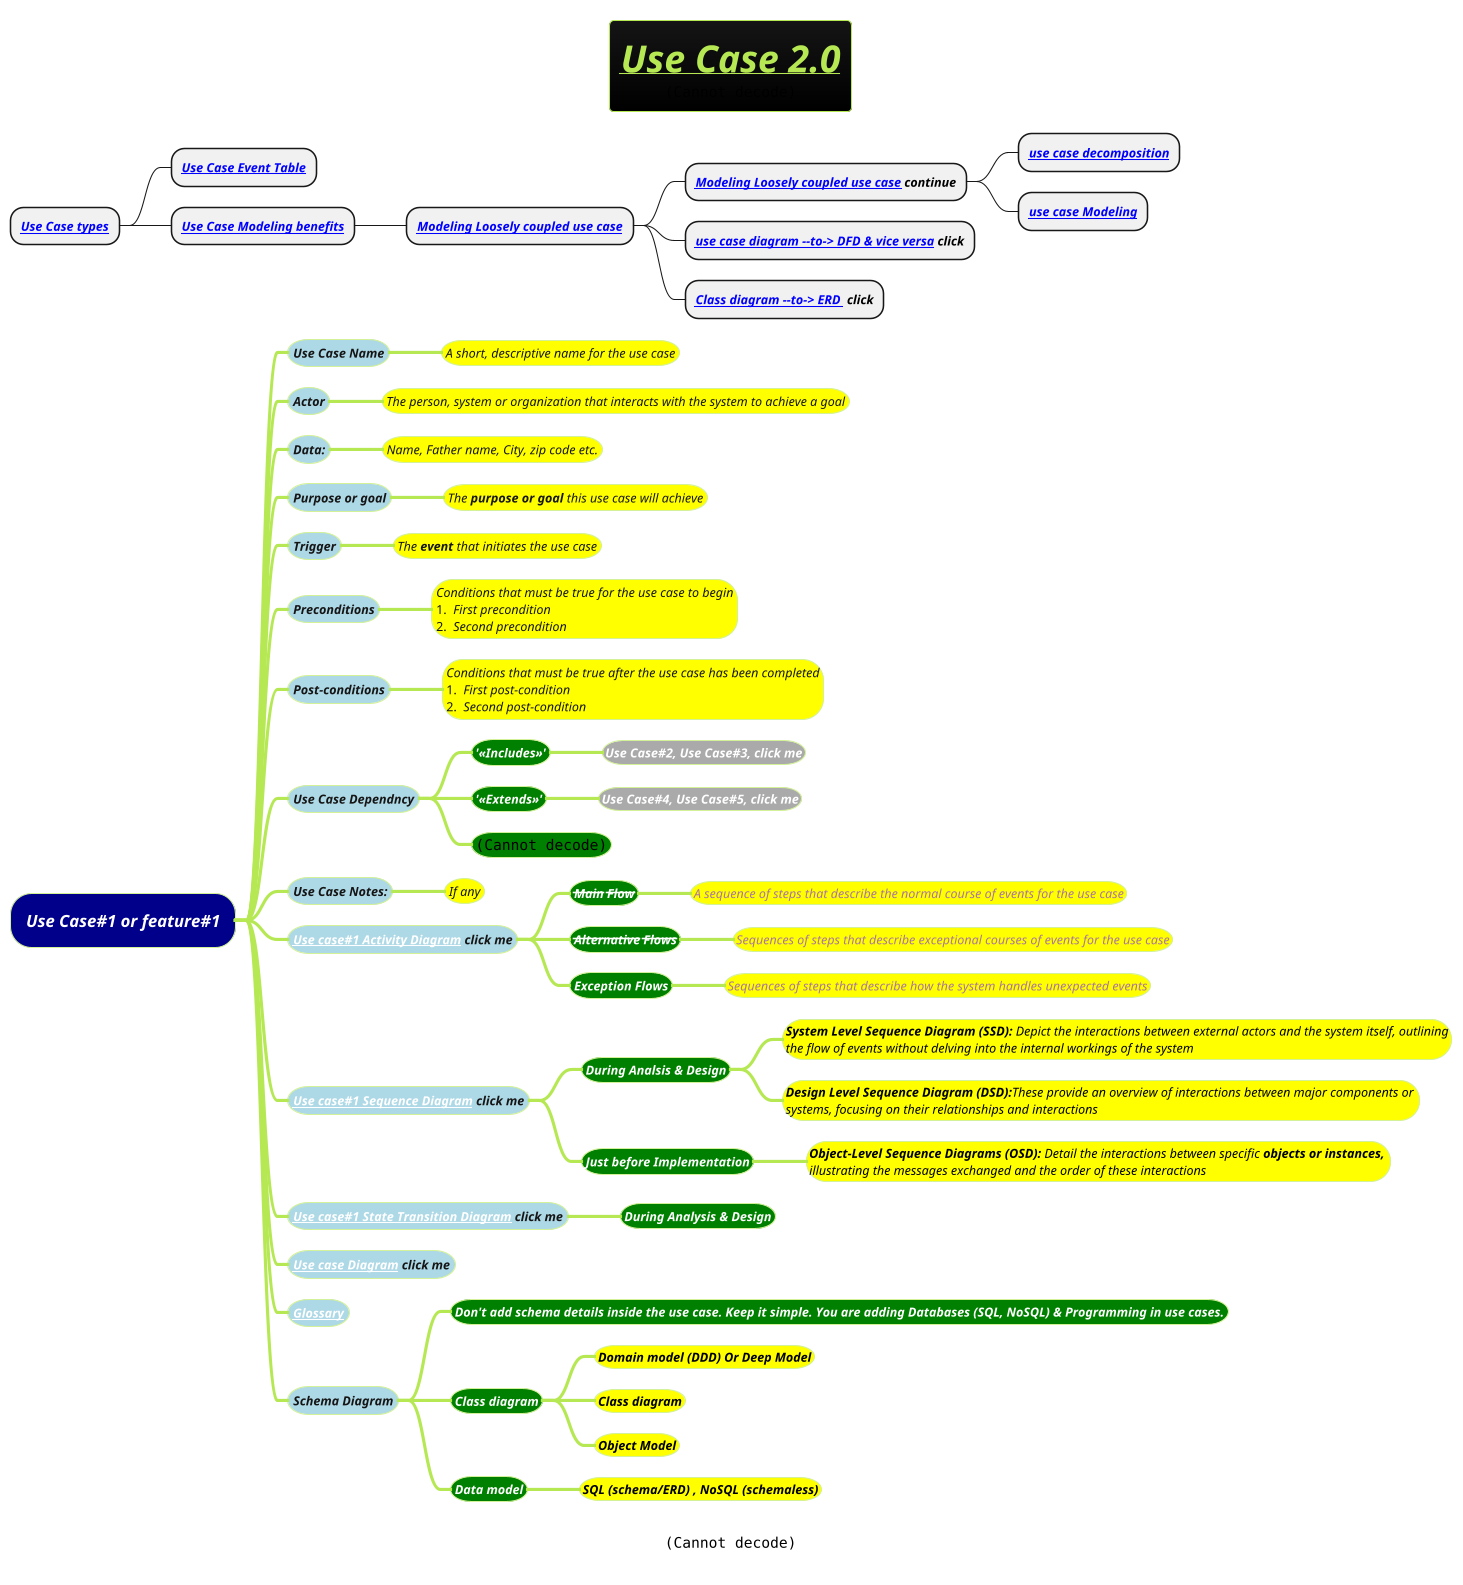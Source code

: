 @startmindmap
title =  <b><i><u>Use Case 2.0\n<img:img.png{scale=0.7}>
caption <img:img_1.png{scale=0.7}>
* <size:12><b><i>[[use-case.png Use Case types]]
** <size:12><b><i>[[docs/3-programming-languages/clean-architecture/images/image-2023-02-20-18-32-12-378.png Use Case Event Table]]
** <size:12><b><i>[[img.jpg Use Case Modeling benefits]]
*** <size:12><b><i>[[docs/3-programming-languages/clean-architecture/images/image-2023-02-20-18-36-44-142.png Modeling Loosely coupled use case]]
**** <size:12><b><i>[[docs/3-programming-languages/clean-architecture/images/image-2023-02-20-18-39-05-976.png Modeling Loosely coupled use case]] continue
***** <size:12><b><i>[[docs/3-programming-languages/clean-architecture/images/Screenshot_3x.png use case decomposition]]
***** <size:12><b><i>[[docs/3-programming-languages/clean-architecture/images/use-case-modeling.png use case Modeling]]
**** <size:12><b><i>[[docs/2-uml/requirements-and-design-with-plantuml/1-use-cases-or-features/img_3.png use case diagram --to-> DFD & vice versa]] click
**** <size:12><b><i>[[img_1.jpg Class diagram --to-> ERD ]] click

!theme hacker

*[#darkblue] <color #white><i>Use Case#1 or feature#1
**[#lightblue] <i><size:12>Use Case Name
***[#yellow] <i><size:12>A short, descriptive name for the use case
**[#lightblue] <i><size:12>Actor
***[#yellow] <i><size:12>The person, system or organization that interacts with the system to achieve a goal
**[#lightblue] <i><size:12>Data:
***[#yellow] <i><size:12>Name, Father name, City, zip code etc.
**[#lightblue] <i><size:12>Purpose or goal
***[#yellow] <i><size:12>The **purpose or goal** this use case will achieve
**[#lightblue] <i><size:12>Trigger
***[#yellow] <i><size:12>The **event** that initiates the use case
**[#lightblue] <i><size:12>Preconditions
***[#yellow]:<i><size:12>Conditions that must be true for the use case to begin
#<i><size:12> First precondition
#<i><size:12> Second precondition;
**[#lightblue] <i><size:12>Post-conditions
***[#yellow]:<i><size:12>Conditions that must be true after the use case has been completed
#<i><size:12> First post-condition
#<i><size:12> Second post-condition;
**[#lightblue] <i><size:12>Use Case Dependncy
***[#green] <b><color #white><i><size:12>'<<Includes>>'
****[#a] <color #white><b><i><size:12>Use Case#2, Use Case#3, click me
***[#green] <b><color #white><i><size:12>'<<Extends>>'
****[#a] <color #white><b><i><size:12>Use Case#4, Use Case#5, click me
***[#green] <b><color #white><i><size:12><img:img_2.png{scale=.7}>
**[#lightblue] <i><size:12>Use Case Notes:
***[#yellow] <i><size:12>If any
**[#lightblue] <i><size:12>[[docs/2-uml/requirements-and-design-with-plantuml/activity-diagrams/use-case-1-activity.puml Use case#1 Activity Diagram]] click me
***[#green] <color #white><b><i><size:12>--Main-- --Flow--
****[#yellow] <i><size:12>A sequence of steps that describe the normal course of events for the use case
***[#green] <color #white><b><i><size:12>--Alternative-- --Flows--
****[#yellow] <i><size:12>Sequences of steps that describe exceptional courses of events for the use case
***[#green] <color #white><b><i><size:12>Exception Flows
****[#yellow] <i><size:12>Sequences of steps that describe how the system handles unexpected events
**[#lightblue] <i><size:12>[[docs/2-uml/requirements-and-design-with-plantuml/sequence-diagrams/use-case-1-sequence.puml Use case#1 Sequence Diagram]] click me
***[#green] <color #white><b><i><size:12>During Analsis & Design
****[#yellow] <color #black><i><size:12><b>System Level Sequence Diagram (SSD):</b> Depict the interactions between external actors and the system itself, outlining\n<i><size:12><color #black>the flow of events without delving into the internal workings of the system
****[#yellow] <color #black><i><size:12><b>Design Level Sequence Diagram (DSD):</b>These provide an overview of interactions between major components or \n<i><size:12><color #black>systems, focusing on their relationships and interactions
***[#green] <color #white><b><i><size:12>Just before Implementation
****[#yellow] <color #black><i><size:12><b>Object-Level Sequence Diagrams (OSD):</b> Detail the interactions between specific **objects or instances,** \n<i><size:12><color #black>illustrating the messages exchanged and the order of these interactions
**[#lightblue] <i><size:12>[[docs/2-uml/requirements-and-design-with-plantuml/state-transition-diagrams/use-case-1-state-transition.puml Use case#1 State Transition Diagram]] click me
***[#green] <color #white><b><i><size:12>During Analysis & Design
**[#lightblue] <i><size:12>[[docs/2-uml/requirements-and-design-with-plantuml/0-use-case-diagrams/Tomplot-Use-Case-diagram.puml Use case Diagram]] click me
**[#lightblue] <i><size:12>[[docs/2-uml/requirements-and-design-with-plantuml/glossary.puml Glossary]]
**[#lightblue] <i><size:12>Schema Diagram
***[#green] <color #white><b><i><size:12>Don't add schema details inside the use case. Keep it simple. You are adding Databases (SQL, NoSQL) & Programming in use cases.
***[#green] <color #white><b><i><size:12>Class diagram
****[#yellow] <color #black><i><size:12><b>Domain model (DDD) Or Deep Model
****[#yellow] <color #black><i><size:12><b>Class diagram
****[#yellow] <color #black><i><size:12><b>Object Model
***[#green] <color #white><b><i><size:12>Data model
****[#yellow] <color #black><i><size:12><b>SQL (schema/ERD) , NoSQL (schemaless)

@endmindmap